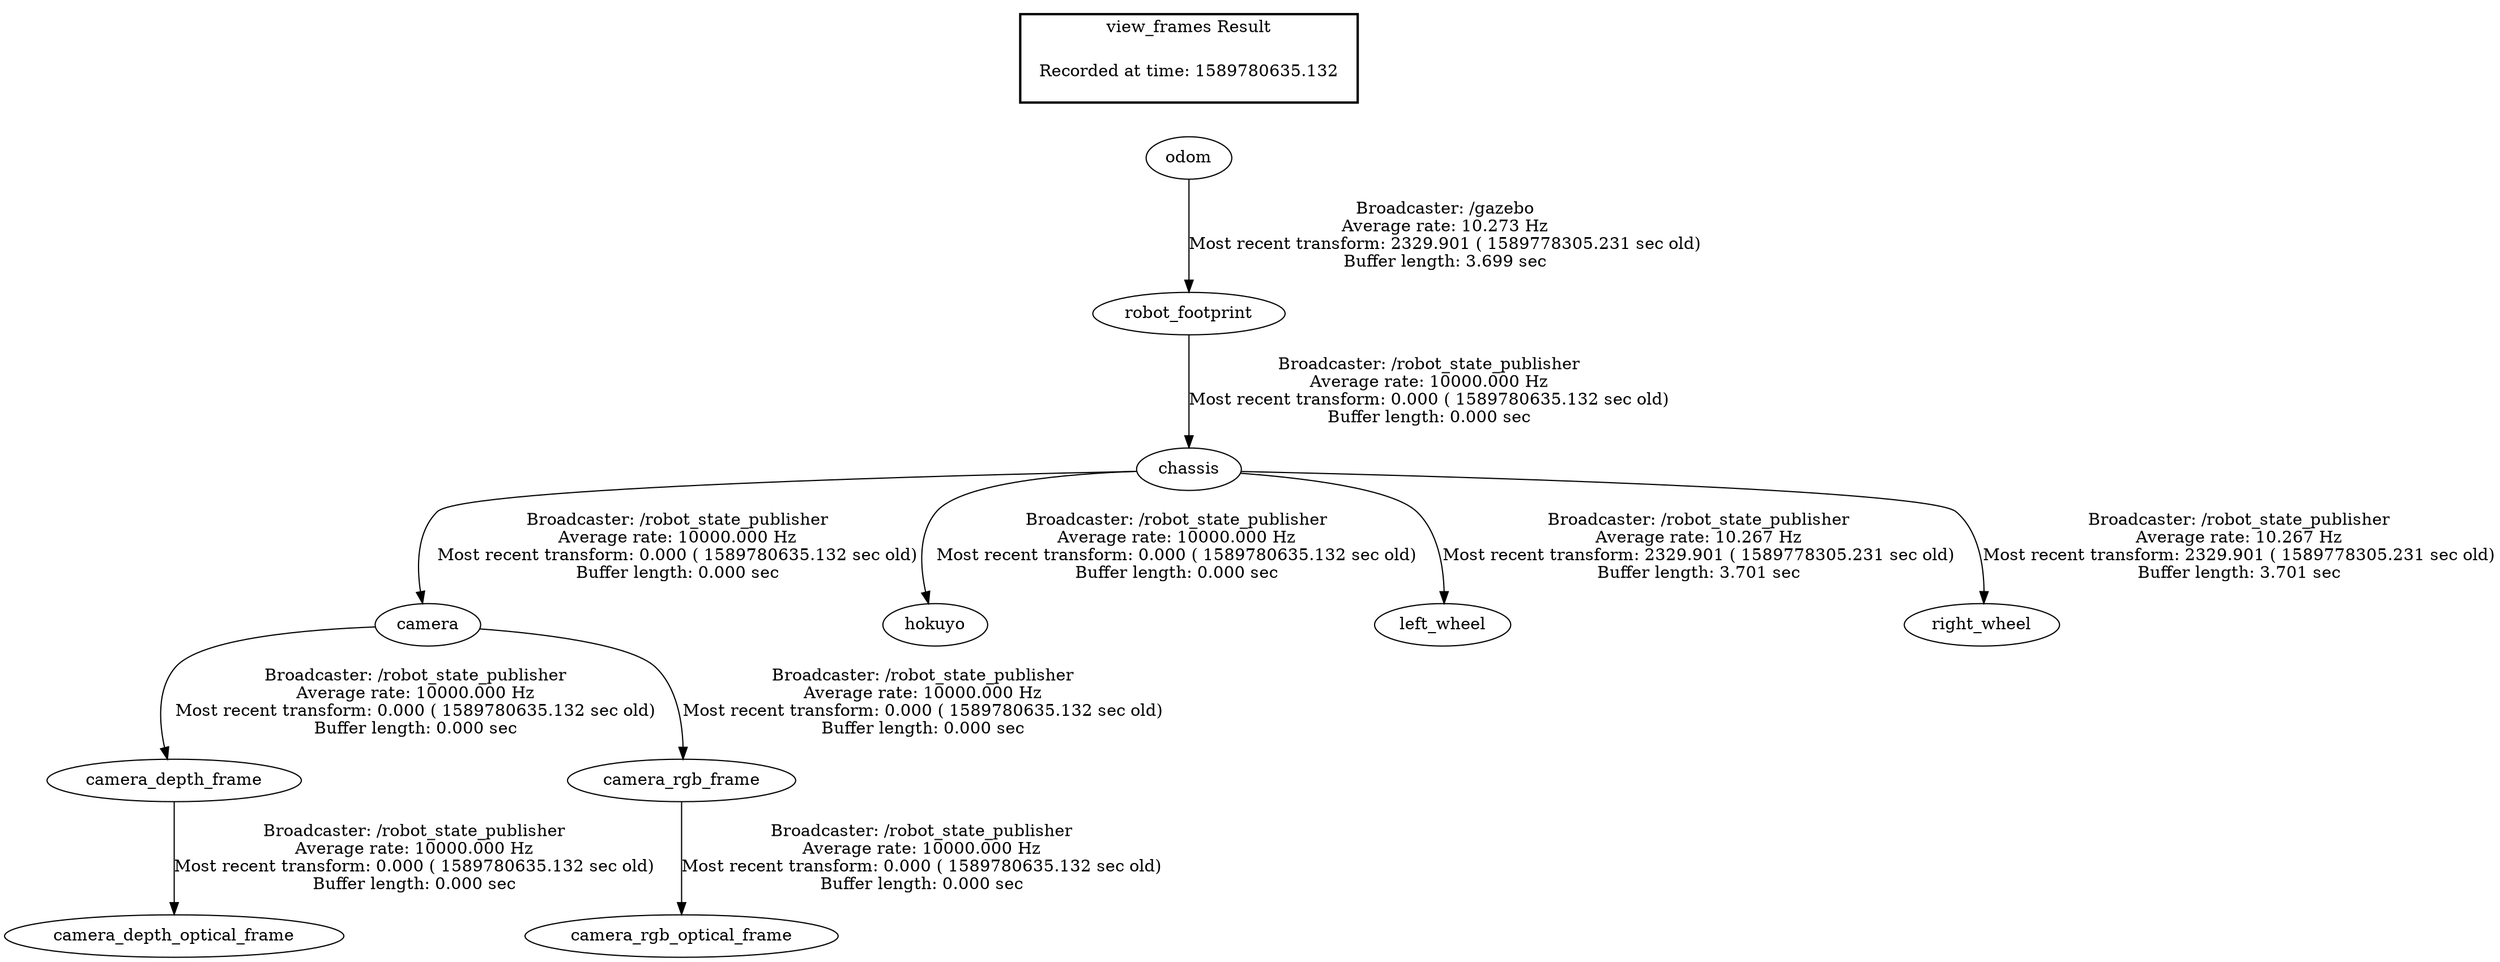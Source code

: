 digraph G {
"chassis" -> "camera"[label="Broadcaster: /robot_state_publisher\nAverage rate: 10000.000 Hz\nMost recent transform: 0.000 ( 1589780635.132 sec old)\nBuffer length: 0.000 sec\n"];
"robot_footprint" -> "chassis"[label="Broadcaster: /robot_state_publisher\nAverage rate: 10000.000 Hz\nMost recent transform: 0.000 ( 1589780635.132 sec old)\nBuffer length: 0.000 sec\n"];
"camera" -> "camera_depth_frame"[label="Broadcaster: /robot_state_publisher\nAverage rate: 10000.000 Hz\nMost recent transform: 0.000 ( 1589780635.132 sec old)\nBuffer length: 0.000 sec\n"];
"camera_depth_frame" -> "camera_depth_optical_frame"[label="Broadcaster: /robot_state_publisher\nAverage rate: 10000.000 Hz\nMost recent transform: 0.000 ( 1589780635.132 sec old)\nBuffer length: 0.000 sec\n"];
"camera" -> "camera_rgb_frame"[label="Broadcaster: /robot_state_publisher\nAverage rate: 10000.000 Hz\nMost recent transform: 0.000 ( 1589780635.132 sec old)\nBuffer length: 0.000 sec\n"];
"camera_rgb_frame" -> "camera_rgb_optical_frame"[label="Broadcaster: /robot_state_publisher\nAverage rate: 10000.000 Hz\nMost recent transform: 0.000 ( 1589780635.132 sec old)\nBuffer length: 0.000 sec\n"];
"chassis" -> "hokuyo"[label="Broadcaster: /robot_state_publisher\nAverage rate: 10000.000 Hz\nMost recent transform: 0.000 ( 1589780635.132 sec old)\nBuffer length: 0.000 sec\n"];
"odom" -> "robot_footprint"[label="Broadcaster: /gazebo\nAverage rate: 10.273 Hz\nMost recent transform: 2329.901 ( 1589778305.231 sec old)\nBuffer length: 3.699 sec\n"];
"chassis" -> "left_wheel"[label="Broadcaster: /robot_state_publisher\nAverage rate: 10.267 Hz\nMost recent transform: 2329.901 ( 1589778305.231 sec old)\nBuffer length: 3.701 sec\n"];
"chassis" -> "right_wheel"[label="Broadcaster: /robot_state_publisher\nAverage rate: 10.267 Hz\nMost recent transform: 2329.901 ( 1589778305.231 sec old)\nBuffer length: 3.701 sec\n"];
edge [style=invis];
 subgraph cluster_legend { style=bold; color=black; label ="view_frames Result";
"Recorded at time: 1589780635.132"[ shape=plaintext ] ;
 }->"odom";
}